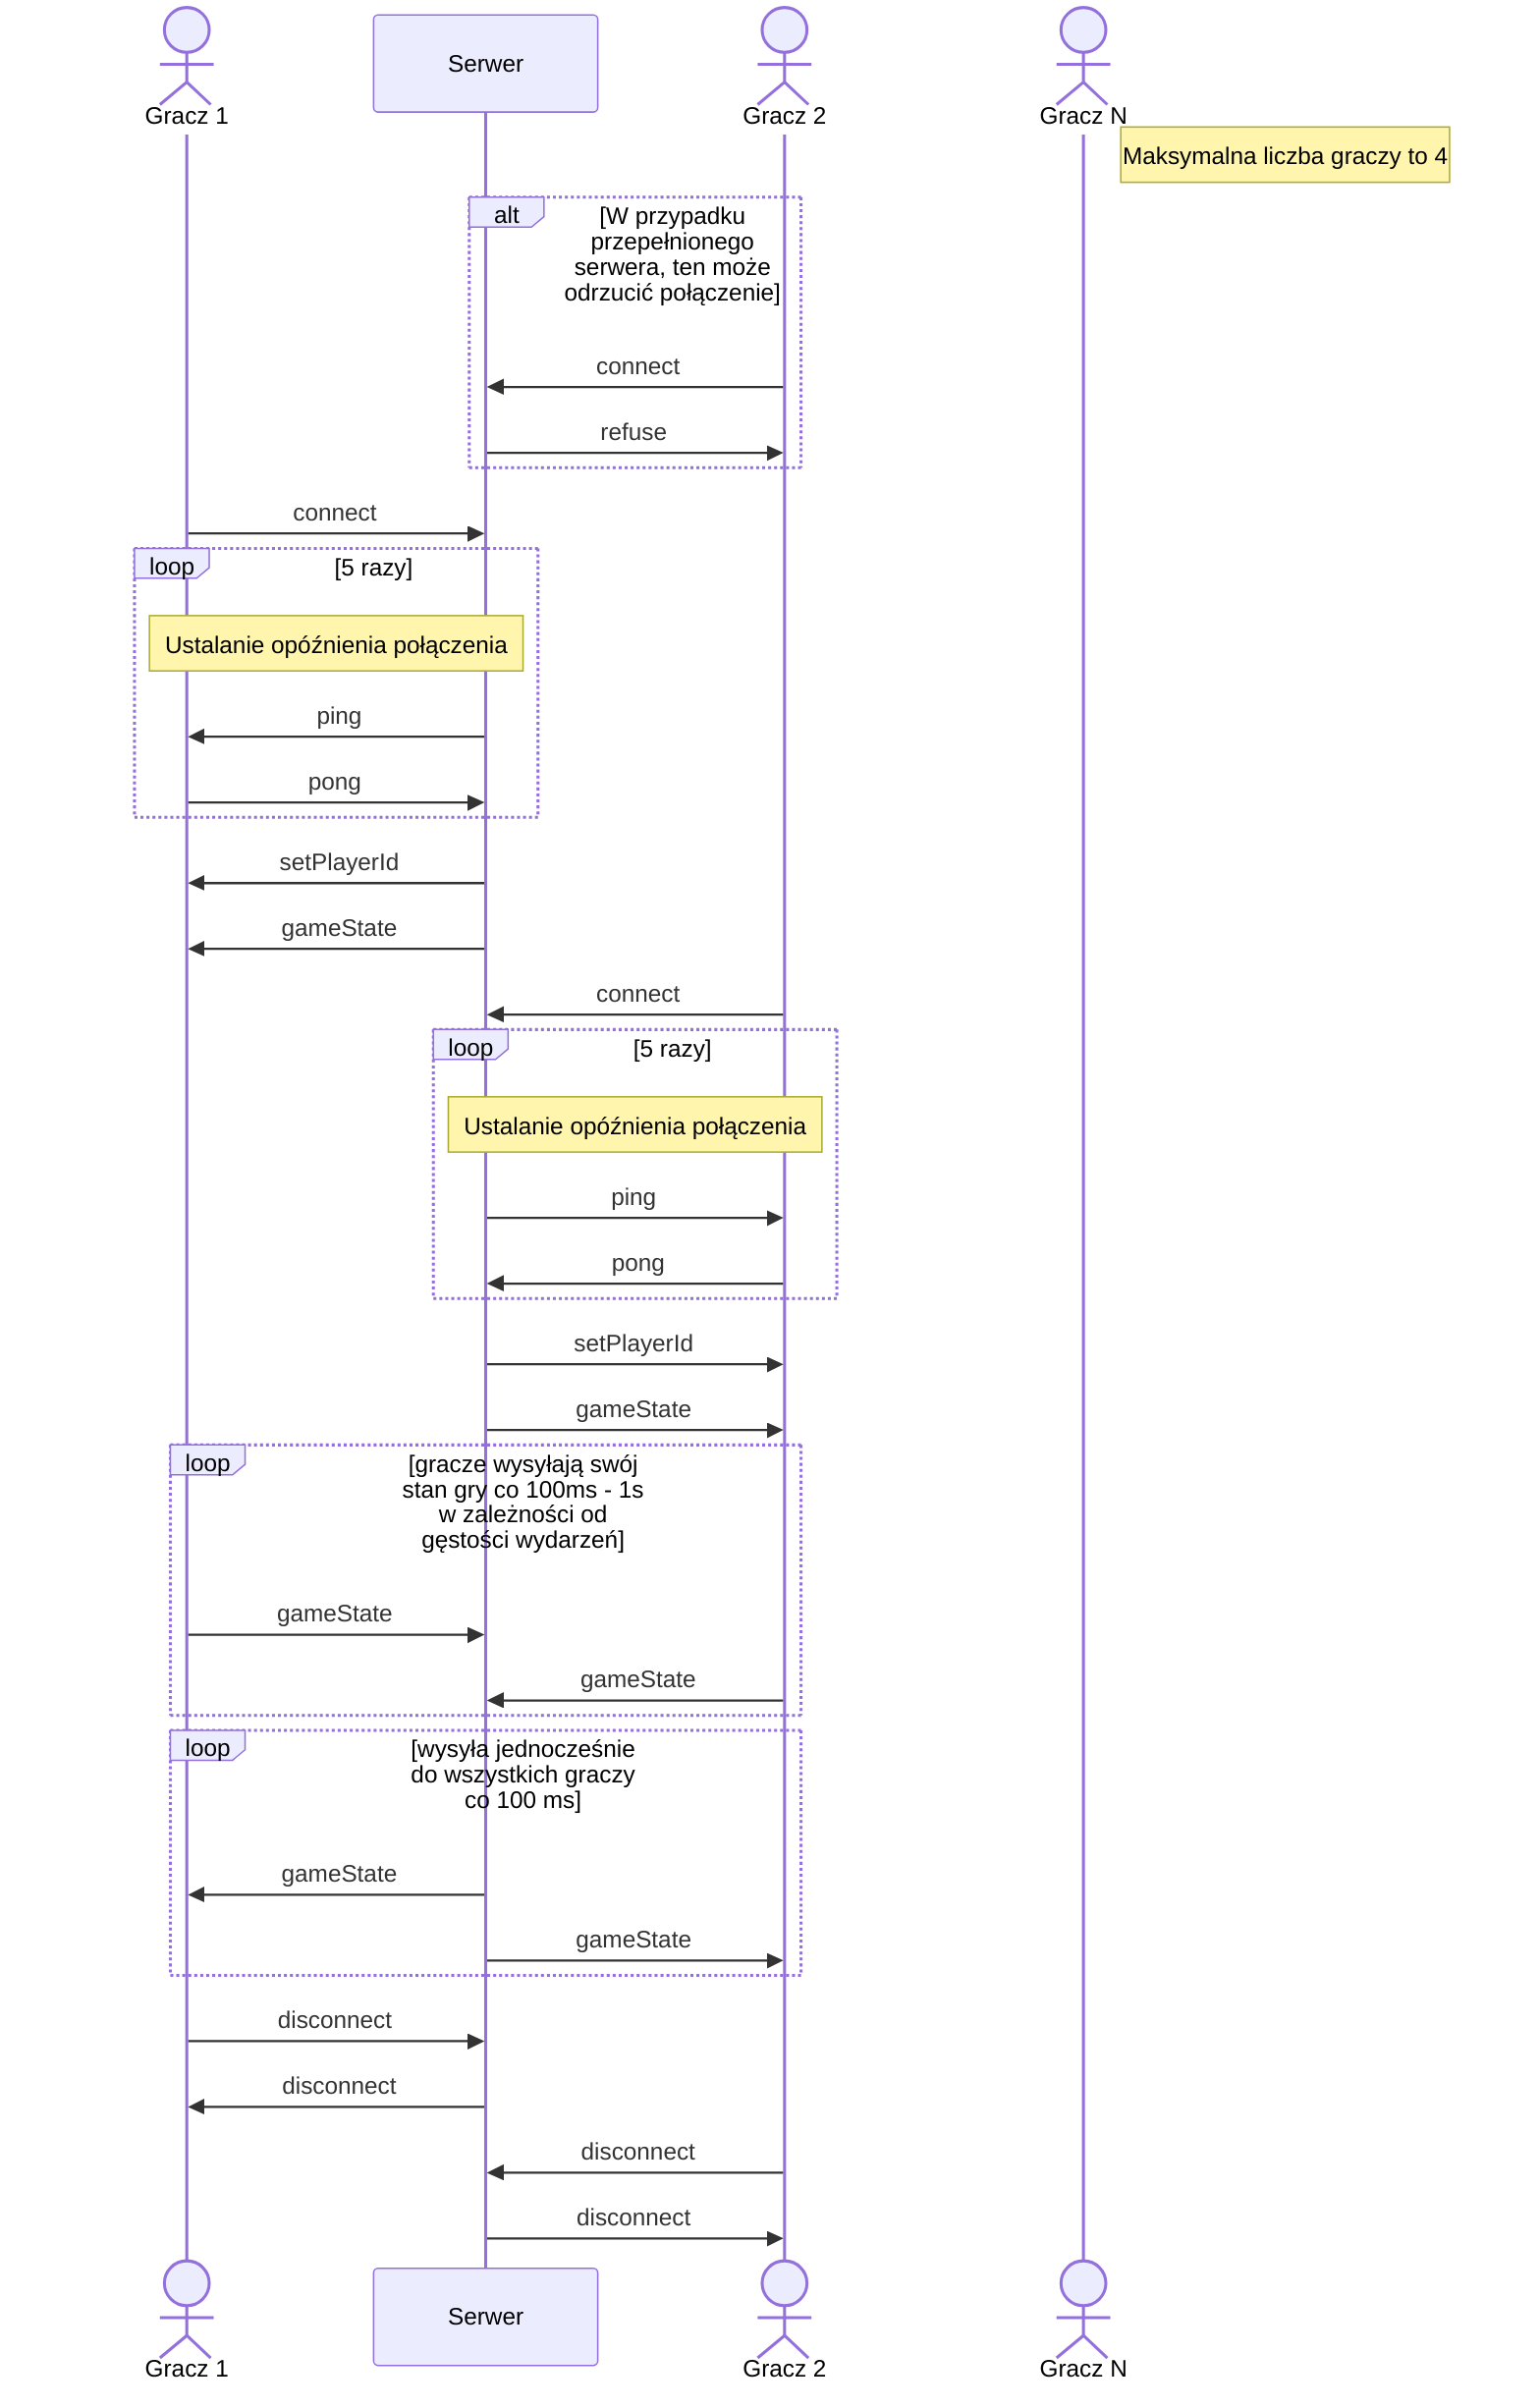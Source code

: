 sequenceDiagram
    actor Gracz1 as Gracz 1
    participant Serwer
    actor Gracz2 as Gracz 2
    actor Gracz N
    Note right of Gracz N: Maksymalna liczba graczy to 4

    alt W przypadku przepełnionego serwera, ten może odrzucić połączenie
    Gracz2 ->> Serwer: connect
    Serwer ->> Gracz2: refuse
    end

    Gracz1 ->> Serwer: connect

    loop 5 razy
    Note over Serwer, Gracz1: Ustalanie opóźnienia połączenia
    Serwer ->> Gracz1: ping
    Gracz1 ->> Serwer: pong
    end

    Serwer ->> Gracz1: setPlayerId
    Serwer ->> Gracz1: gameState

    Gracz2 ->> Serwer: connect

    loop 5 razy
    Note over Gracz2, Serwer: Ustalanie opóźnienia połączenia
    Serwer ->> Gracz2: ping
    Gracz2 ->> Serwer: pong
    end

    Serwer ->> Gracz2: setPlayerId
    Serwer ->> Gracz2: gameState

    loop gracze wysyłają swój stan gry co 100ms - 1s w zależności od gęstości wydarzeń
        Gracz1 ->> Serwer: gameState
        Gracz2 ->> Serwer: gameState
    end

    loop wysyła jednocześnie do wszystkich graczy co 100 ms
        Serwer ->> Gracz1: gameState
        Serwer ->> Gracz2: gameState
    end

    Gracz1 ->> Serwer: disconnect
    Serwer ->> Gracz1: disconnect
    Gracz2 ->> Serwer: disconnect
    Serwer ->> Gracz2: disconnect
